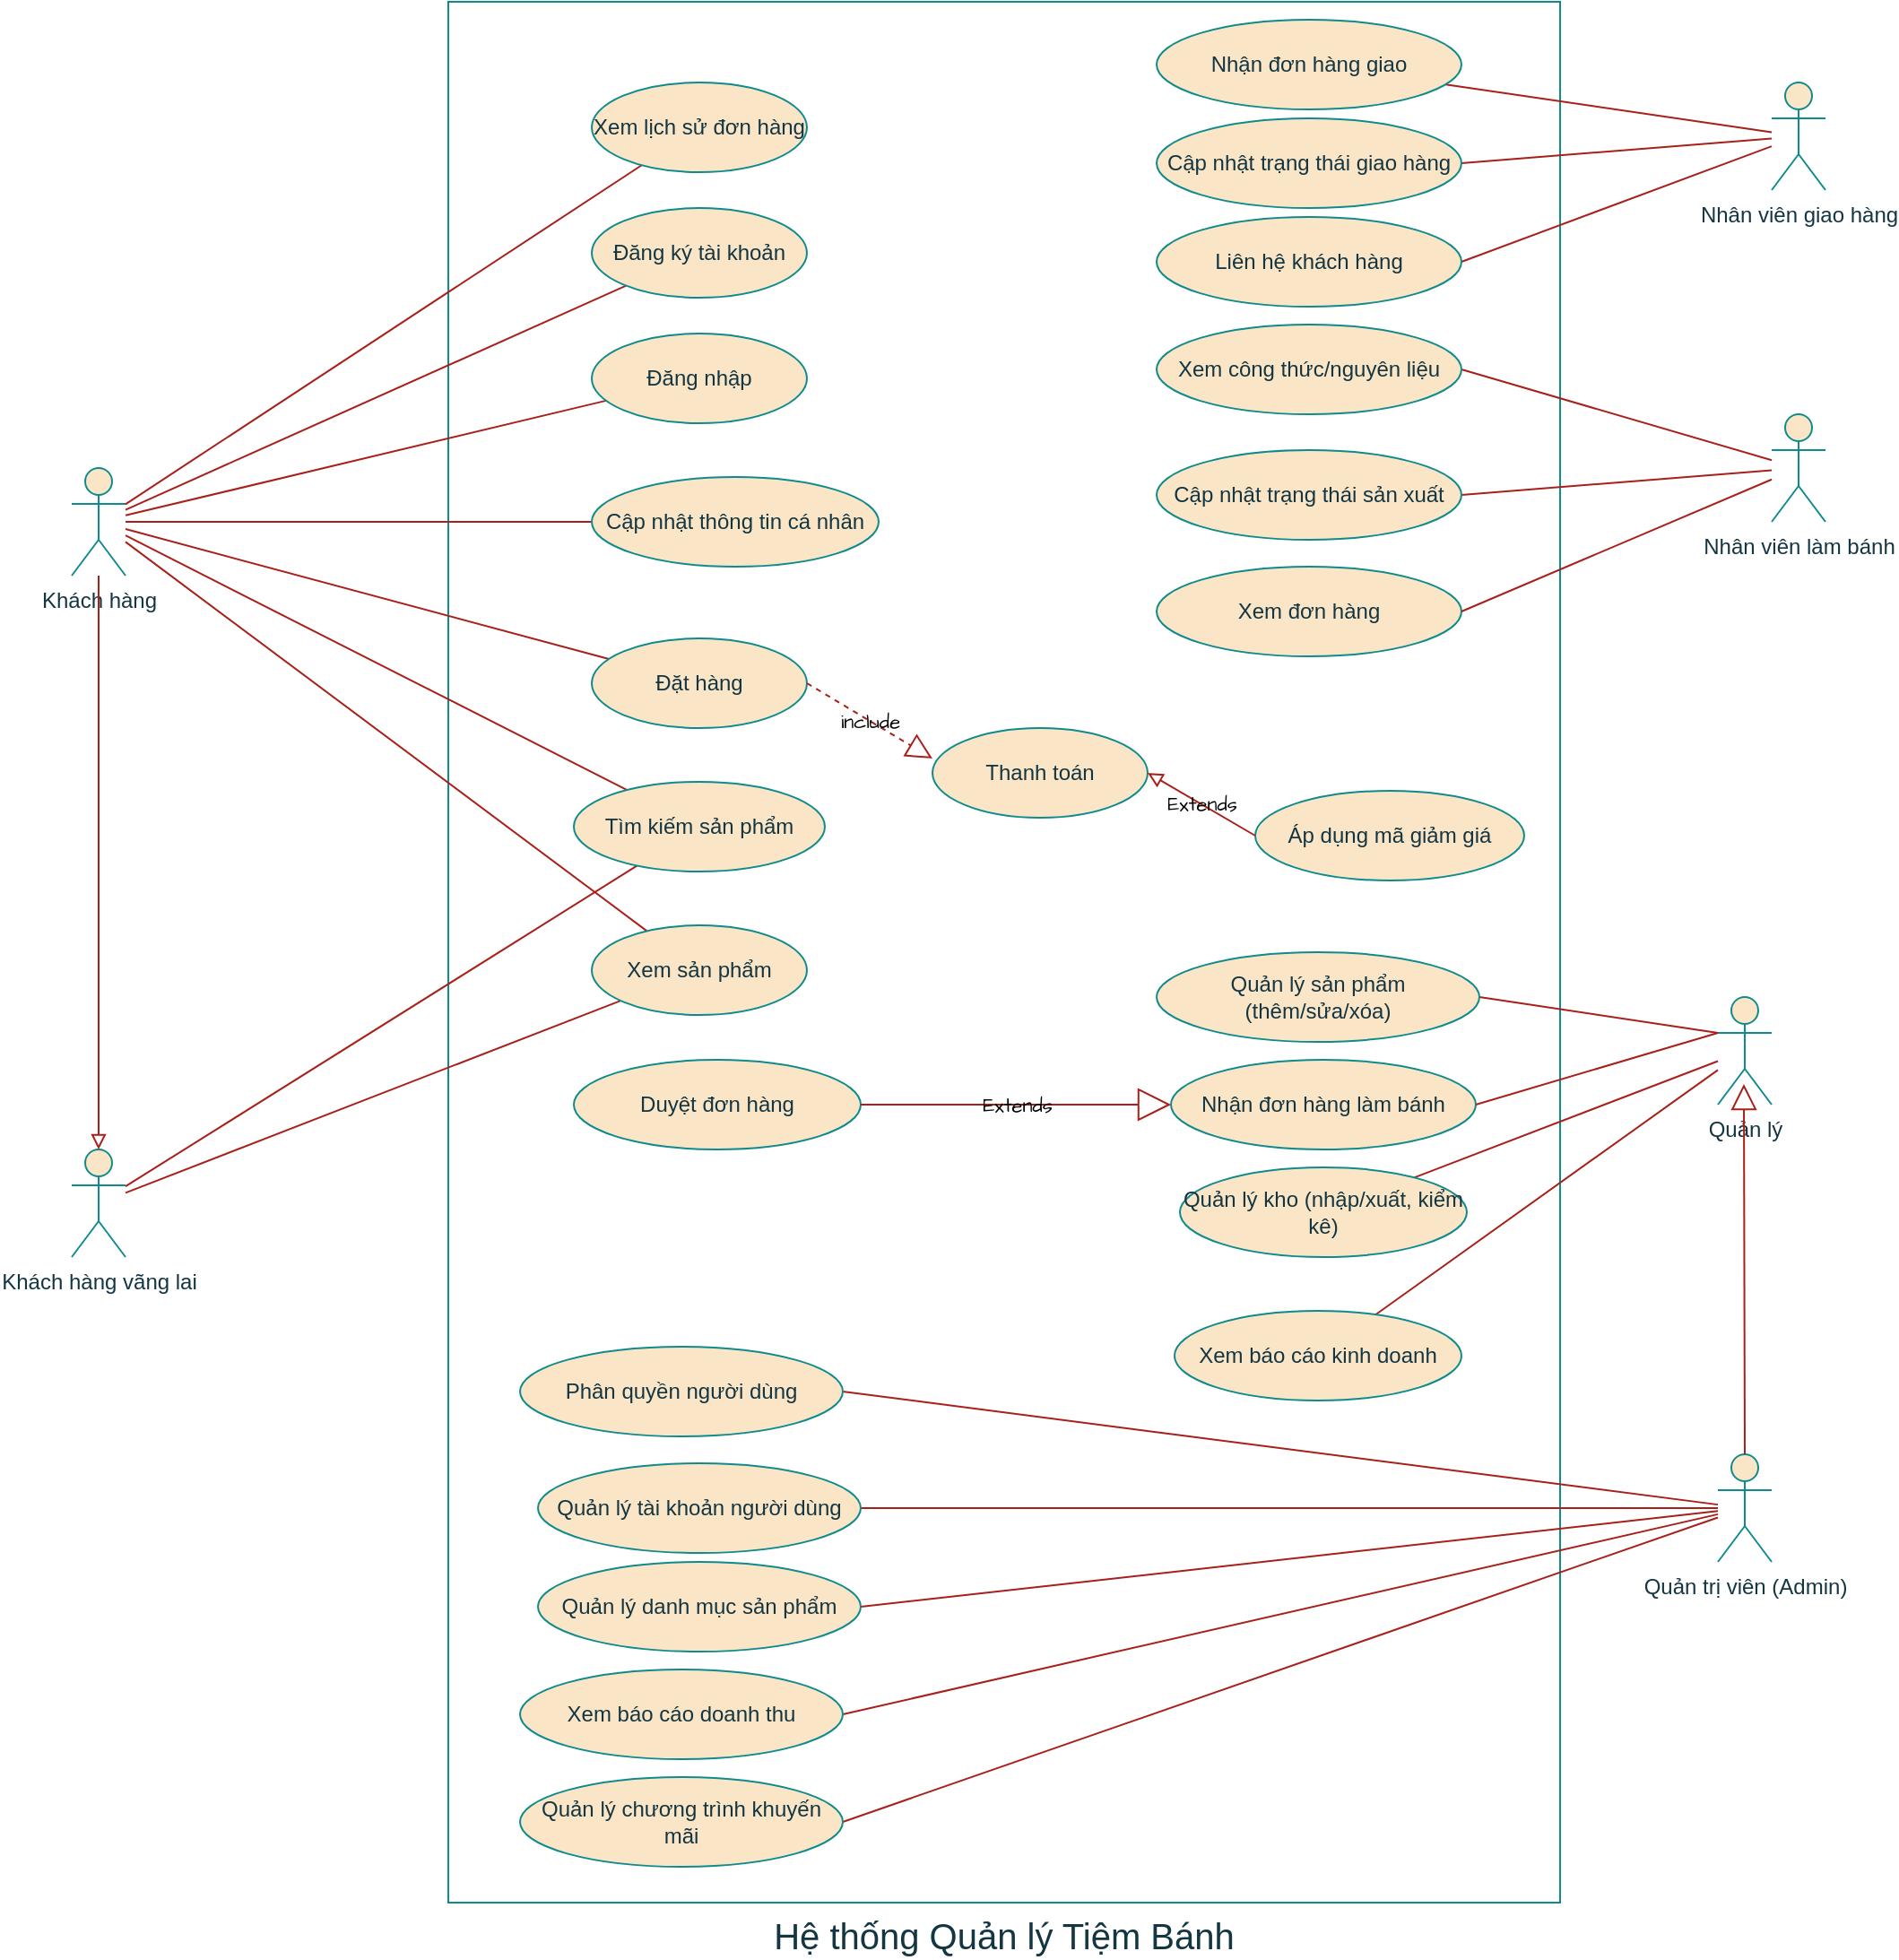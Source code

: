 <mxfile version="27.1.1">
  <diagram id="use_case_diagram_detailed" name="Page-1">
    <mxGraphModel dx="2253" dy="823" grid="1" gridSize="10" guides="1" tooltips="1" connect="1" arrows="1" fold="1" page="1" pageScale="1" pageWidth="827" pageHeight="1169" math="0" shadow="0">
      <root>
        <mxCell id="0" />
        <mxCell id="1" parent="0" />
        <mxCell id="wWzP6dK9qYtB4x3x5y1-1" value="Hệ thống Quản lý Tiệm Bánh" style="shape=rectangle;labelPosition=top;verticalLabelPosition=bottom;align=center;verticalAlign=top;whiteSpace=wrap;fillColor=none;fontSize=20;labelBackgroundColor=none;strokeColor=#0F8B8D;fontColor=#143642;" parent="1" vertex="1">
          <mxGeometry x="120" width="620" height="1060" as="geometry" />
        </mxCell>
        <mxCell id="wWzP6dK9qYtB4x3x5y1-2" value="Khách hàng" style="shape=umlActor;verticalLabelPosition=bottom;verticalAlign=top;html=1;labelBackgroundColor=none;fillColor=#FAE5C7;strokeColor=#0F8B8D;fontColor=#143642;" parent="1" vertex="1">
          <mxGeometry x="-90" y="260" width="30" height="60" as="geometry" />
        </mxCell>
        <mxCell id="wWzP6dK9qYtB4x3x5y1-3" value="Khách hàng vãng lai" style="shape=umlActor;verticalLabelPosition=bottom;verticalAlign=top;html=1;labelBackgroundColor=none;fillColor=#FAE5C7;strokeColor=#0F8B8D;fontColor=#143642;" parent="1" vertex="1">
          <mxGeometry x="-90" y="640" width="30" height="60" as="geometry" />
        </mxCell>
        <mxCell id="wWzP6dK9qYtB4x3x5y1-4" value="Quản trị viên (Admin)" style="shape=umlActor;verticalLabelPosition=bottom;verticalAlign=top;html=1;labelBackgroundColor=none;fillColor=#FAE5C7;strokeColor=#0F8B8D;fontColor=#143642;" parent="1" vertex="1">
          <mxGeometry x="828" y="810" width="30" height="60" as="geometry" />
        </mxCell>
        <mxCell id="wWzP6dK9qYtB4x3x5y1-5" value="Quản lý" style="shape=umlActor;verticalLabelPosition=bottom;verticalAlign=top;html=1;labelBackgroundColor=none;fillColor=#FAE5C7;strokeColor=#0F8B8D;fontColor=#143642;" parent="1" vertex="1">
          <mxGeometry x="828" y="555" width="30" height="60" as="geometry" />
        </mxCell>
        <mxCell id="wWzP6dK9qYtB4x3x5y1-6" value="Nhân viên làm bánh" style="shape=umlActor;verticalLabelPosition=bottom;verticalAlign=top;html=1;labelBackgroundColor=none;fillColor=#FAE5C7;strokeColor=#0F8B8D;fontColor=#143642;" parent="1" vertex="1">
          <mxGeometry x="858" y="230" width="30" height="60" as="geometry" />
        </mxCell>
        <mxCell id="wWzP6dK9qYtB4x3x5y1-7" value="Nhân viên giao hàng" style="shape=umlActor;verticalLabelPosition=bottom;verticalAlign=top;html=1;labelBackgroundColor=none;fillColor=#FAE5C7;strokeColor=#0F8B8D;fontColor=#143642;" parent="1" vertex="1">
          <mxGeometry x="858" y="45" width="30" height="60" as="geometry" />
        </mxCell>
        <mxCell id="conn_kh_xem_sp" value="" style="endArrow=none;html=1;labelBackgroundColor=none;strokeColor=#A8201A;fontColor=default;" parent="1" source="wWzP6dK9qYtB4x3x5y1-2" target="uc_xem_sp" edge="1">
          <mxGeometry width="50" height="50" relative="1" as="geometry">
            <mxPoint x="760" y="485" as="sourcePoint" />
            <mxPoint x="810" y="435" as="targetPoint" />
          </mxGeometry>
        </mxCell>
        <mxCell id="conn_kh_dat_hang" value="" style="endArrow=none;html=1;labelBackgroundColor=none;strokeColor=#A8201A;fontColor=default;" parent="1" source="wWzP6dK9qYtB4x3x5y1-2" target="uc_dat_hang" edge="1">
          <mxGeometry width="50" height="50" relative="1" as="geometry">
            <mxPoint x="760" y="485" as="sourcePoint" />
            <mxPoint x="810" y="435" as="targetPoint" />
          </mxGeometry>
        </mxCell>
        <mxCell id="conn_kh_lich_su" value="" style="endArrow=none;html=1;labelBackgroundColor=none;strokeColor=#A8201A;fontColor=default;" parent="1" source="wWzP6dK9qYtB4x3x5y1-2" target="uc_xem_lich_su" edge="1">
          <mxGeometry width="50" height="50" relative="1" as="geometry">
            <mxPoint x="760" y="485" as="sourcePoint" />
            <mxPoint x="810" y="435" as="targetPoint" />
          </mxGeometry>
        </mxCell>
        <mxCell id="conn_kh_dang_ky" value="" style="endArrow=none;html=1;labelBackgroundColor=none;strokeColor=#A8201A;fontColor=default;" parent="1" source="wWzP6dK9qYtB4x3x5y1-2" target="uc_dang_ky" edge="1">
          <mxGeometry width="50" height="50" relative="1" as="geometry">
            <mxPoint x="760" y="485" as="sourcePoint" />
            <mxPoint x="810" y="435" as="targetPoint" />
          </mxGeometry>
        </mxCell>
        <mxCell id="conn_kh_dang_nhap" value="" style="endArrow=none;html=1;labelBackgroundColor=none;strokeColor=#A8201A;fontColor=default;" parent="1" source="wWzP6dK9qYtB4x3x5y1-2" target="uc_dang_nhap" edge="1">
          <mxGeometry width="50" height="50" relative="1" as="geometry">
            <mxPoint x="760" y="485" as="sourcePoint" />
            <mxPoint x="810" y="435" as="targetPoint" />
          </mxGeometry>
        </mxCell>
        <mxCell id="conn_kh_cap_nhat_tt" value="" style="endArrow=none;html=1;labelBackgroundColor=none;strokeColor=#A8201A;fontColor=default;" parent="1" source="wWzP6dK9qYtB4x3x5y1-2" target="uc_cap_nhat_tt" edge="1">
          <mxGeometry width="50" height="50" relative="1" as="geometry">
            <mxPoint x="760" y="485" as="sourcePoint" />
            <mxPoint x="810" y="435" as="targetPoint" />
          </mxGeometry>
        </mxCell>
        <mxCell id="conn_kh_tim_kiem" value="" style="endArrow=none;html=1;labelBackgroundColor=none;strokeColor=#A8201A;fontColor=default;" parent="1" source="wWzP6dK9qYtB4x3x5y1-2" target="uc_tim_kiem" edge="1">
          <mxGeometry width="50" height="50" relative="1" as="geometry">
            <mxPoint x="760" y="485" as="sourcePoint" />
            <mxPoint x="810" y="435" as="targetPoint" />
          </mxGeometry>
        </mxCell>
        <mxCell id="conn_kvl_xem_sp" value="" style="endArrow=none;html=1;labelBackgroundColor=none;strokeColor=#A8201A;fontColor=default;" parent="1" source="wWzP6dK9qYtB4x3x5y1-3" target="uc_xem_sp" edge="1">
          <mxGeometry width="50" height="50" relative="1" as="geometry">
            <mxPoint x="760" y="585" as="sourcePoint" />
            <mxPoint x="810" y="535" as="targetPoint" />
          </mxGeometry>
        </mxCell>
        <mxCell id="conn_kvl_tim_kiem" value="" style="endArrow=none;html=1;labelBackgroundColor=none;strokeColor=#A8201A;fontColor=default;" parent="1" source="wWzP6dK9qYtB4x3x5y1-3" target="uc_tim_kiem" edge="1">
          <mxGeometry width="50" height="50" relative="1" as="geometry">
            <mxPoint x="760" y="585" as="sourcePoint" />
            <mxPoint x="810" y="535" as="targetPoint" />
          </mxGeometry>
        </mxCell>
        <mxCell id="conn_admin_ql_tk" value="" style="endArrow=none;html=1;exitX=1;exitY=0.5;exitDx=0;exitDy=0;labelBackgroundColor=none;strokeColor=#A8201A;fontColor=default;" parent="1" source="uc_ql_tk_nd" target="wWzP6dK9qYtB4x3x5y1-4" edge="1">
          <mxGeometry width="50" height="50" relative="1" as="geometry">
            <mxPoint x="390" y="870" as="sourcePoint" />
            <mxPoint x="440" y="820" as="targetPoint" />
          </mxGeometry>
        </mxCell>
        <mxCell id="conn_admin_ql_sp" value="" style="endArrow=none;html=1;exitX=1;exitY=0.5;exitDx=0;exitDy=0;entryX=0;entryY=0.333;entryDx=0;entryDy=0;entryPerimeter=0;labelBackgroundColor=none;strokeColor=#A8201A;fontColor=default;" parent="1" source="uc_ql_sp" target="wWzP6dK9qYtB4x3x5y1-5" edge="1">
          <mxGeometry width="50" height="50" relative="1" as="geometry">
            <mxPoint x="688" y="550" as="sourcePoint" />
            <mxPoint x="916" y="625" as="targetPoint" />
            <Array as="points" />
          </mxGeometry>
        </mxCell>
        <mxCell id="conn_admin_ql_dm" value="" style="endArrow=none;html=1;exitX=1;exitY=0.5;exitDx=0;exitDy=0;labelBackgroundColor=none;strokeColor=#A8201A;fontColor=default;" parent="1" source="uc_ql_dm" target="wWzP6dK9qYtB4x3x5y1-4" edge="1">
          <mxGeometry width="50" height="50" relative="1" as="geometry">
            <mxPoint x="390" y="870" as="sourcePoint" />
            <mxPoint x="440" y="820" as="targetPoint" />
          </mxGeometry>
        </mxCell>
        <mxCell id="conn_admin_bao_cao" value="" style="endArrow=none;html=1;exitX=1;exitY=0.5;exitDx=0;exitDy=0;labelBackgroundColor=none;strokeColor=#A8201A;fontColor=default;" parent="1" source="uc_bao_cao_dt" target="wWzP6dK9qYtB4x3x5y1-4" edge="1">
          <mxGeometry width="50" height="50" relative="1" as="geometry">
            <mxPoint x="390" y="870" as="sourcePoint" />
            <mxPoint x="440" y="820" as="targetPoint" />
          </mxGeometry>
        </mxCell>
        <mxCell id="conn_admin_ql_km" value="" style="endArrow=none;html=1;exitX=1;exitY=0.5;exitDx=0;exitDy=0;labelBackgroundColor=none;strokeColor=#A8201A;fontColor=default;" parent="1" source="uc_ql_km" target="wWzP6dK9qYtB4x3x5y1-4" edge="1">
          <mxGeometry width="50" height="50" relative="1" as="geometry">
            <mxPoint x="390" y="870" as="sourcePoint" />
            <mxPoint x="440" y="820" as="targetPoint" />
          </mxGeometry>
        </mxCell>
        <mxCell id="conn_admin_phan_quyen" value="" style="endArrow=none;html=1;exitX=1;exitY=0.5;exitDx=0;exitDy=0;labelBackgroundColor=none;strokeColor=#A8201A;fontColor=default;" parent="1" source="uc_phan_quyen" target="wWzP6dK9qYtB4x3x5y1-4" edge="1">
          <mxGeometry width="50" height="50" relative="1" as="geometry">
            <mxPoint x="390" y="870" as="sourcePoint" />
            <mxPoint x="440" y="820" as="targetPoint" />
          </mxGeometry>
        </mxCell>
        <mxCell id="conn_manager_ql_kho" value="" style="endArrow=none;html=1;labelBackgroundColor=none;strokeColor=#A8201A;fontColor=default;" parent="1" source="uc_ql_kho" target="wWzP6dK9qYtB4x3x5y1-5" edge="1">
          <mxGeometry width="50" height="50" relative="1" as="geometry">
            <mxPoint x="134" y="90" as="sourcePoint" />
            <mxPoint x="184" y="40" as="targetPoint" />
          </mxGeometry>
        </mxCell>
        <mxCell id="conn_manager_bao_cao_kd" value="" style="endArrow=none;html=1;labelBackgroundColor=none;strokeColor=#A8201A;fontColor=default;" parent="1" source="uc_bao_cao_kd" target="wWzP6dK9qYtB4x3x5y1-5" edge="1">
          <mxGeometry width="50" height="50" relative="1" as="geometry">
            <mxPoint x="134" y="90" as="sourcePoint" />
            <mxPoint x="184" y="40" as="targetPoint" />
          </mxGeometry>
        </mxCell>
        <mxCell id="conn_baker_cap_nhat_tt_sx" value="" style="endArrow=none;html=1;exitX=1;exitY=0.5;exitDx=0;exitDy=0;labelBackgroundColor=none;strokeColor=#A8201A;fontColor=default;" parent="1" source="uc_cap_nhat_tt_sx" target="wWzP6dK9qYtB4x3x5y1-6" edge="1">
          <mxGeometry width="50" height="50" relative="1" as="geometry">
            <mxPoint x="-86" y="500" as="sourcePoint" />
            <mxPoint x="-36" y="450" as="targetPoint" />
          </mxGeometry>
        </mxCell>
        <mxCell id="conn_baker_xem_ct" value="" style="endArrow=none;html=1;exitX=1;exitY=0.5;exitDx=0;exitDy=0;labelBackgroundColor=none;strokeColor=#A8201A;fontColor=default;" parent="1" source="uc_xem_ct_nguyen_lieu" target="wWzP6dK9qYtB4x3x5y1-6" edge="1">
          <mxGeometry width="50" height="50" relative="1" as="geometry">
            <mxPoint x="-86" y="500" as="sourcePoint" />
            <mxPoint x="-36" y="450" as="targetPoint" />
          </mxGeometry>
        </mxCell>
        <mxCell id="conn_delivery_nhan_dh_giao" value="" style="endArrow=none;html=1;labelBackgroundColor=none;strokeColor=#A8201A;fontColor=default;" parent="1" source="uc_nhan_dh_giao" target="wWzP6dK9qYtB4x3x5y1-7" edge="1">
          <mxGeometry width="50" height="50" relative="1" as="geometry">
            <mxPoint x="105" y="70" as="sourcePoint" />
            <mxPoint x="155" y="20" as="targetPoint" />
          </mxGeometry>
        </mxCell>
        <mxCell id="conn_delivery_cap_nhat_tt_giao" value="" style="endArrow=none;html=1;exitX=1;exitY=0.5;exitDx=0;exitDy=0;labelBackgroundColor=none;strokeColor=#A8201A;fontColor=default;" parent="1" source="uc_cap_nhat_tt_giao" target="wWzP6dK9qYtB4x3x5y1-7" edge="1">
          <mxGeometry width="50" height="50" relative="1" as="geometry">
            <mxPoint x="105" y="70" as="sourcePoint" />
            <mxPoint x="155" y="20" as="targetPoint" />
          </mxGeometry>
        </mxCell>
        <mxCell id="conn_delivery_lien_he_kh" value="" style="endArrow=none;html=1;exitX=1;exitY=0.5;exitDx=0;exitDy=0;labelBackgroundColor=none;strokeColor=#A8201A;fontColor=default;" parent="1" source="uc_lien_he_kh" target="wWzP6dK9qYtB4x3x5y1-7" edge="1">
          <mxGeometry width="50" height="50" relative="1" as="geometry">
            <mxPoint x="105" y="70" as="sourcePoint" />
            <mxPoint x="155" y="20" as="targetPoint" />
          </mxGeometry>
        </mxCell>
        <mxCell id="generalization_kh_kvl" value="" style="endArrow=none;endSize=12;endFill=0;html=1;rounded=0;exitX=0.5;exitY=0;exitDx=0;exitDy=0;entryX=0.5;entryY=1;entryDx=0;entryDy=0;startFill=0;startArrow=block;labelBackgroundColor=none;strokeColor=#A8201A;fontColor=default;" parent="1" source="wWzP6dK9qYtB4x3x5y1-3" target="wWzP6dK9qYtB4x3x5y1-2" edge="1">
          <mxGeometry width="160" height="100" relative="1" as="geometry">
            <mxPoint x="1100" y="1060" as="sourcePoint" />
            <mxPoint x="1110" y="1010" as="targetPoint" />
          </mxGeometry>
        </mxCell>
        <mxCell id="uc_phan_quyen" value="Phân quyền người dùng" style="ellipse;whiteSpace=wrap;html=1;labelBackgroundColor=none;fillColor=#FAE5C7;strokeColor=#0F8B8D;fontColor=#143642;" parent="1" vertex="1">
          <mxGeometry x="160" y="750" width="180" height="50" as="geometry" />
        </mxCell>
        <mxCell id="uc_ap_dung_km" value="Áp dụng mã giảm giá" style="ellipse;whiteSpace=wrap;html=1;labelBackgroundColor=none;fillColor=#FAE5C7;strokeColor=#0F8B8D;fontColor=#143642;" parent="1" vertex="1">
          <mxGeometry x="570" y="440" width="150" height="50" as="geometry" />
        </mxCell>
        <mxCell id="uc_duyet_dh" value="Duyệt đơn hàng" style="ellipse;whiteSpace=wrap;html=1;labelBackgroundColor=none;fillColor=#FAE5C7;strokeColor=#0F8B8D;fontColor=#143642;" parent="1" vertex="1">
          <mxGeometry x="190" y="590" width="160" height="50" as="geometry" />
        </mxCell>
        <mxCell id="uc_ql_kho" value="Quản lý kho (nhập/xuất, kiểm kê)" style="ellipse;whiteSpace=wrap;html=1;labelBackgroundColor=none;fillColor=#FAE5C7;strokeColor=#0F8B8D;fontColor=#143642;" parent="1" vertex="1">
          <mxGeometry x="528" y="650" width="160" height="50" as="geometry" />
        </mxCell>
        <mxCell id="uc_cap_nhat_tt_giao" value="Cập nhật trạng thái giao hàng" style="ellipse;whiteSpace=wrap;html=1;labelBackgroundColor=none;fillColor=#FAE5C7;strokeColor=#0F8B8D;fontColor=#143642;" parent="1" vertex="1">
          <mxGeometry x="515" y="65" width="170" height="50" as="geometry" />
        </mxCell>
        <mxCell id="uc_lien_he_kh" value="Liên hệ khách hàng" style="ellipse;whiteSpace=wrap;html=1;labelBackgroundColor=none;fillColor=#FAE5C7;strokeColor=#0F8B8D;fontColor=#143642;" parent="1" vertex="1">
          <mxGeometry x="515" y="120" width="170" height="50" as="geometry" />
        </mxCell>
        <mxCell id="uc_nhan_dh_giao" value="Nhận đơn hàng giao" style="ellipse;whiteSpace=wrap;html=1;labelBackgroundColor=none;fillColor=#FAE5C7;strokeColor=#0F8B8D;fontColor=#143642;" parent="1" vertex="1">
          <mxGeometry x="515" y="10" width="170" height="50" as="geometry" />
        </mxCell>
        <mxCell id="uc_cap_nhat_tt_sx" value="Cập nhật trạng thái sản xuất" style="ellipse;whiteSpace=wrap;html=1;labelBackgroundColor=none;fillColor=#FAE5C7;strokeColor=#0F8B8D;fontColor=#143642;" parent="1" vertex="1">
          <mxGeometry x="515" y="250" width="170" height="50" as="geometry" />
        </mxCell>
        <mxCell id="uc_bao_cao_kd" value="Xem báo cáo kinh doanh" style="ellipse;whiteSpace=wrap;html=1;labelBackgroundColor=none;fillColor=#FAE5C7;strokeColor=#0F8B8D;fontColor=#143642;" parent="1" vertex="1">
          <mxGeometry x="525" y="730" width="160" height="50" as="geometry" />
        </mxCell>
        <mxCell id="uc_ql_tk_nd" value="Quản lý tài khoản người dùng" style="ellipse;whiteSpace=wrap;html=1;labelBackgroundColor=none;fillColor=#FAE5C7;strokeColor=#0F8B8D;fontColor=#143642;" parent="1" vertex="1">
          <mxGeometry x="170" y="815" width="180" height="50" as="geometry" />
        </mxCell>
        <mxCell id="uc_ql_sp" value="Quản lý sản phẩm (thêm/sửa/xóa)" style="ellipse;whiteSpace=wrap;html=1;labelBackgroundColor=none;fillColor=#FAE5C7;strokeColor=#0F8B8D;fontColor=#143642;" parent="1" vertex="1">
          <mxGeometry x="515" y="530" width="180" height="50" as="geometry" />
        </mxCell>
        <mxCell id="uc_ql_dm" value="Quản lý danh mục sản phẩm" style="ellipse;whiteSpace=wrap;html=1;labelBackgroundColor=none;fillColor=#FAE5C7;strokeColor=#0F8B8D;fontColor=#143642;" parent="1" vertex="1">
          <mxGeometry x="170" y="870" width="180" height="50" as="geometry" />
        </mxCell>
        <mxCell id="uc_bao_cao_dt" value="Xem báo cáo doanh thu" style="ellipse;whiteSpace=wrap;html=1;labelBackgroundColor=none;fillColor=#FAE5C7;strokeColor=#0F8B8D;fontColor=#143642;" parent="1" vertex="1">
          <mxGeometry x="160" y="930" width="180" height="50" as="geometry" />
        </mxCell>
        <mxCell id="uc_ql_km" value="Quản lý chương trình khuyến mãi" style="ellipse;whiteSpace=wrap;html=1;labelBackgroundColor=none;fillColor=#FAE5C7;strokeColor=#0F8B8D;fontColor=#143642;" parent="1" vertex="1">
          <mxGeometry x="160" y="990" width="180" height="50" as="geometry" />
        </mxCell>
        <mxCell id="uc_xem_ct_nguyen_lieu" value="Xem công thức/nguyên liệu" style="ellipse;whiteSpace=wrap;html=1;labelBackgroundColor=none;fillColor=#FAE5C7;strokeColor=#0F8B8D;fontColor=#143642;" parent="1" vertex="1">
          <mxGeometry x="515" y="180" width="170" height="50" as="geometry" />
        </mxCell>
        <mxCell id="uc_nhan_dh_lam_banh" value="Nhận đơn hàng làm bánh" style="ellipse;whiteSpace=wrap;html=1;labelBackgroundColor=none;fillColor=#FAE5C7;strokeColor=#0F8B8D;fontColor=#143642;" parent="1" vertex="1">
          <mxGeometry x="523" y="590" width="170" height="50" as="geometry" />
        </mxCell>
        <mxCell id="uc_dat_hang" value="Đặt hàng" style="ellipse;whiteSpace=wrap;html=1;labelBackgroundColor=none;fillColor=#FAE5C7;strokeColor=#0F8B8D;fontColor=#143642;" parent="1" vertex="1">
          <mxGeometry x="200" y="355" width="120" height="50" as="geometry" />
        </mxCell>
        <mxCell id="uc_thanh_toan" value="Thanh toán" style="ellipse;whiteSpace=wrap;html=1;labelBackgroundColor=none;fillColor=#FAE5C7;strokeColor=#0F8B8D;fontColor=#143642;" parent="1" vertex="1">
          <mxGeometry x="390" y="405" width="120" height="50" as="geometry" />
        </mxCell>
        <mxCell id="uc_tim_kiem" value="Tìm kiếm sản phẩm" style="ellipse;whiteSpace=wrap;html=1;labelBackgroundColor=none;fillColor=#FAE5C7;strokeColor=#0F8B8D;fontColor=#143642;" parent="1" vertex="1">
          <mxGeometry x="190" y="435" width="140" height="50" as="geometry" />
        </mxCell>
        <mxCell id="uc_xem_sp" value="Xem sản phẩm" style="ellipse;whiteSpace=wrap;html=1;labelBackgroundColor=none;fillColor=#FAE5C7;strokeColor=#0F8B8D;fontColor=#143642;" parent="1" vertex="1">
          <mxGeometry x="200" y="515" width="120" height="50" as="geometry" />
        </mxCell>
        <mxCell id="uc_cap_nhat_tt" value="Cập nhật thông tin cá nhân" style="ellipse;whiteSpace=wrap;html=1;labelBackgroundColor=none;fillColor=#FAE5C7;strokeColor=#0F8B8D;fontColor=#143642;" parent="1" vertex="1">
          <mxGeometry x="200" y="265" width="160" height="50" as="geometry" />
        </mxCell>
        <mxCell id="uc_dang_nhap" value="Đăng nhập" style="ellipse;whiteSpace=wrap;html=1;labelBackgroundColor=none;fillColor=#FAE5C7;strokeColor=#0F8B8D;fontColor=#143642;" parent="1" vertex="1">
          <mxGeometry x="200" y="185" width="120" height="50" as="geometry" />
        </mxCell>
        <mxCell id="uc_dang_ky" value="Đăng ký tài khoản" style="ellipse;whiteSpace=wrap;html=1;labelBackgroundColor=none;fillColor=#FAE5C7;strokeColor=#0F8B8D;fontColor=#143642;" parent="1" vertex="1">
          <mxGeometry x="200" y="115" width="120" height="50" as="geometry" />
        </mxCell>
        <mxCell id="uc_xem_lich_su" value="Xem lịch sử đơn hàng" style="ellipse;whiteSpace=wrap;html=1;labelBackgroundColor=none;fillColor=#FAE5C7;strokeColor=#0F8B8D;fontColor=#143642;" parent="1" vertex="1">
          <mxGeometry x="200" y="45" width="120" height="50" as="geometry" />
        </mxCell>
        <mxCell id="GdKrrGHBWG848Ou2AI_C-5" value="" style="endArrow=none;html=1;exitX=1;exitY=0.5;exitDx=0;exitDy=0;entryX=0;entryY=0.333;entryDx=0;entryDy=0;entryPerimeter=0;labelBackgroundColor=none;strokeColor=#A8201A;fontColor=default;" edge="1" parent="1" source="uc_nhan_dh_lam_banh" target="wWzP6dK9qYtB4x3x5y1-5">
          <mxGeometry width="50" height="50" relative="1" as="geometry">
            <mxPoint x="708" y="596" as="sourcePoint" />
            <mxPoint x="984" y="630" as="targetPoint" />
          </mxGeometry>
        </mxCell>
        <mxCell id="GdKrrGHBWG848Ou2AI_C-6" value="Xem đơn hàng" style="ellipse;whiteSpace=wrap;html=1;labelBackgroundColor=none;fillColor=#FAE5C7;strokeColor=#0F8B8D;fontColor=#143642;" vertex="1" parent="1">
          <mxGeometry x="515" y="315" width="170" height="50" as="geometry" />
        </mxCell>
        <mxCell id="GdKrrGHBWG848Ou2AI_C-8" value="" style="endArrow=none;html=1;exitX=1;exitY=0.5;exitDx=0;exitDy=0;labelBackgroundColor=none;strokeColor=#A8201A;fontColor=default;" edge="1" parent="1" source="GdKrrGHBWG848Ou2AI_C-6" target="wWzP6dK9qYtB4x3x5y1-6">
          <mxGeometry width="50" height="50" relative="1" as="geometry">
            <mxPoint x="685" y="335" as="sourcePoint" />
            <mxPoint x="794" y="295" as="targetPoint" />
          </mxGeometry>
        </mxCell>
        <mxCell id="GdKrrGHBWG848Ou2AI_C-10" value="Extends" style="endArrow=block;endSize=16;endFill=0;html=1;rounded=0;hachureGap=4;fontFamily=Architects Daughter;fontSource=https%3A%2F%2Ffonts.googleapis.com%2Fcss%3Ffamily%3DArchitects%2BDaughter;exitX=1;exitY=0.5;exitDx=0;exitDy=0;entryX=0;entryY=0.5;entryDx=0;entryDy=0;labelBackgroundColor=none;strokeColor=#A8201A;fontColor=default;" edge="1" parent="1" source="uc_duyet_dh" target="uc_nhan_dh_lam_banh">
          <mxGeometry width="160" relative="1" as="geometry">
            <mxPoint x="390" y="670.29" as="sourcePoint" />
            <mxPoint x="540" y="670" as="targetPoint" />
          </mxGeometry>
        </mxCell>
        <mxCell id="GdKrrGHBWG848Ou2AI_C-12" value="Extends" style="endArrow=none;endSize=16;endFill=0;html=1;rounded=0;hachureGap=4;fontFamily=Architects Daughter;fontSource=https%3A%2F%2Ffonts.googleapis.com%2Fcss%3Ffamily%3DArchitects%2BDaughter;exitX=1;exitY=0.5;exitDx=0;exitDy=0;entryX=0;entryY=0.5;entryDx=0;entryDy=0;startFill=0;startArrow=block;labelBackgroundColor=none;strokeColor=#A8201A;fontColor=default;" edge="1" parent="1" source="uc_thanh_toan" target="uc_ap_dung_km">
          <mxGeometry width="160" relative="1" as="geometry">
            <mxPoint x="430" y="500" as="sourcePoint" />
            <mxPoint x="590" y="500" as="targetPoint" />
          </mxGeometry>
        </mxCell>
        <mxCell id="GdKrrGHBWG848Ou2AI_C-13" value="include" style="endArrow=block;endSize=12;dashed=1;html=1;rounded=0;hachureGap=4;fontFamily=Architects Daughter;fontSource=https%3A%2F%2Ffonts.googleapis.com%2Fcss%3Ffamily%3DArchitects%2BDaughter;endFill=0;exitX=1;exitY=0.5;exitDx=0;exitDy=0;entryX=0;entryY=0.34;entryDx=0;entryDy=0;entryPerimeter=0;labelBackgroundColor=none;strokeColor=#A8201A;fontColor=default;" edge="1" parent="1" source="uc_dat_hang" target="uc_thanh_toan">
          <mxGeometry width="160" relative="1" as="geometry">
            <mxPoint x="365" y="500" as="sourcePoint" />
            <mxPoint x="525" y="500" as="targetPoint" />
          </mxGeometry>
        </mxCell>
        <mxCell id="GdKrrGHBWG848Ou2AI_C-15" value="" style="endArrow=block;endSize=12;endFill=0;html=1;rounded=0;exitX=0.5;exitY=0;exitDx=0;exitDy=0;entryX=0.483;entryY=0.808;entryDx=0;entryDy=0;startFill=0;startArrow=none;exitPerimeter=0;entryPerimeter=0;labelBackgroundColor=none;strokeColor=#A8201A;fontColor=default;" edge="1" parent="1" source="wWzP6dK9qYtB4x3x5y1-4" target="wWzP6dK9qYtB4x3x5y1-5">
          <mxGeometry width="160" height="100" relative="1" as="geometry">
            <mxPoint x="920" y="930" as="sourcePoint" />
            <mxPoint x="920" y="610" as="targetPoint" />
          </mxGeometry>
        </mxCell>
      </root>
    </mxGraphModel>
  </diagram>
</mxfile>
